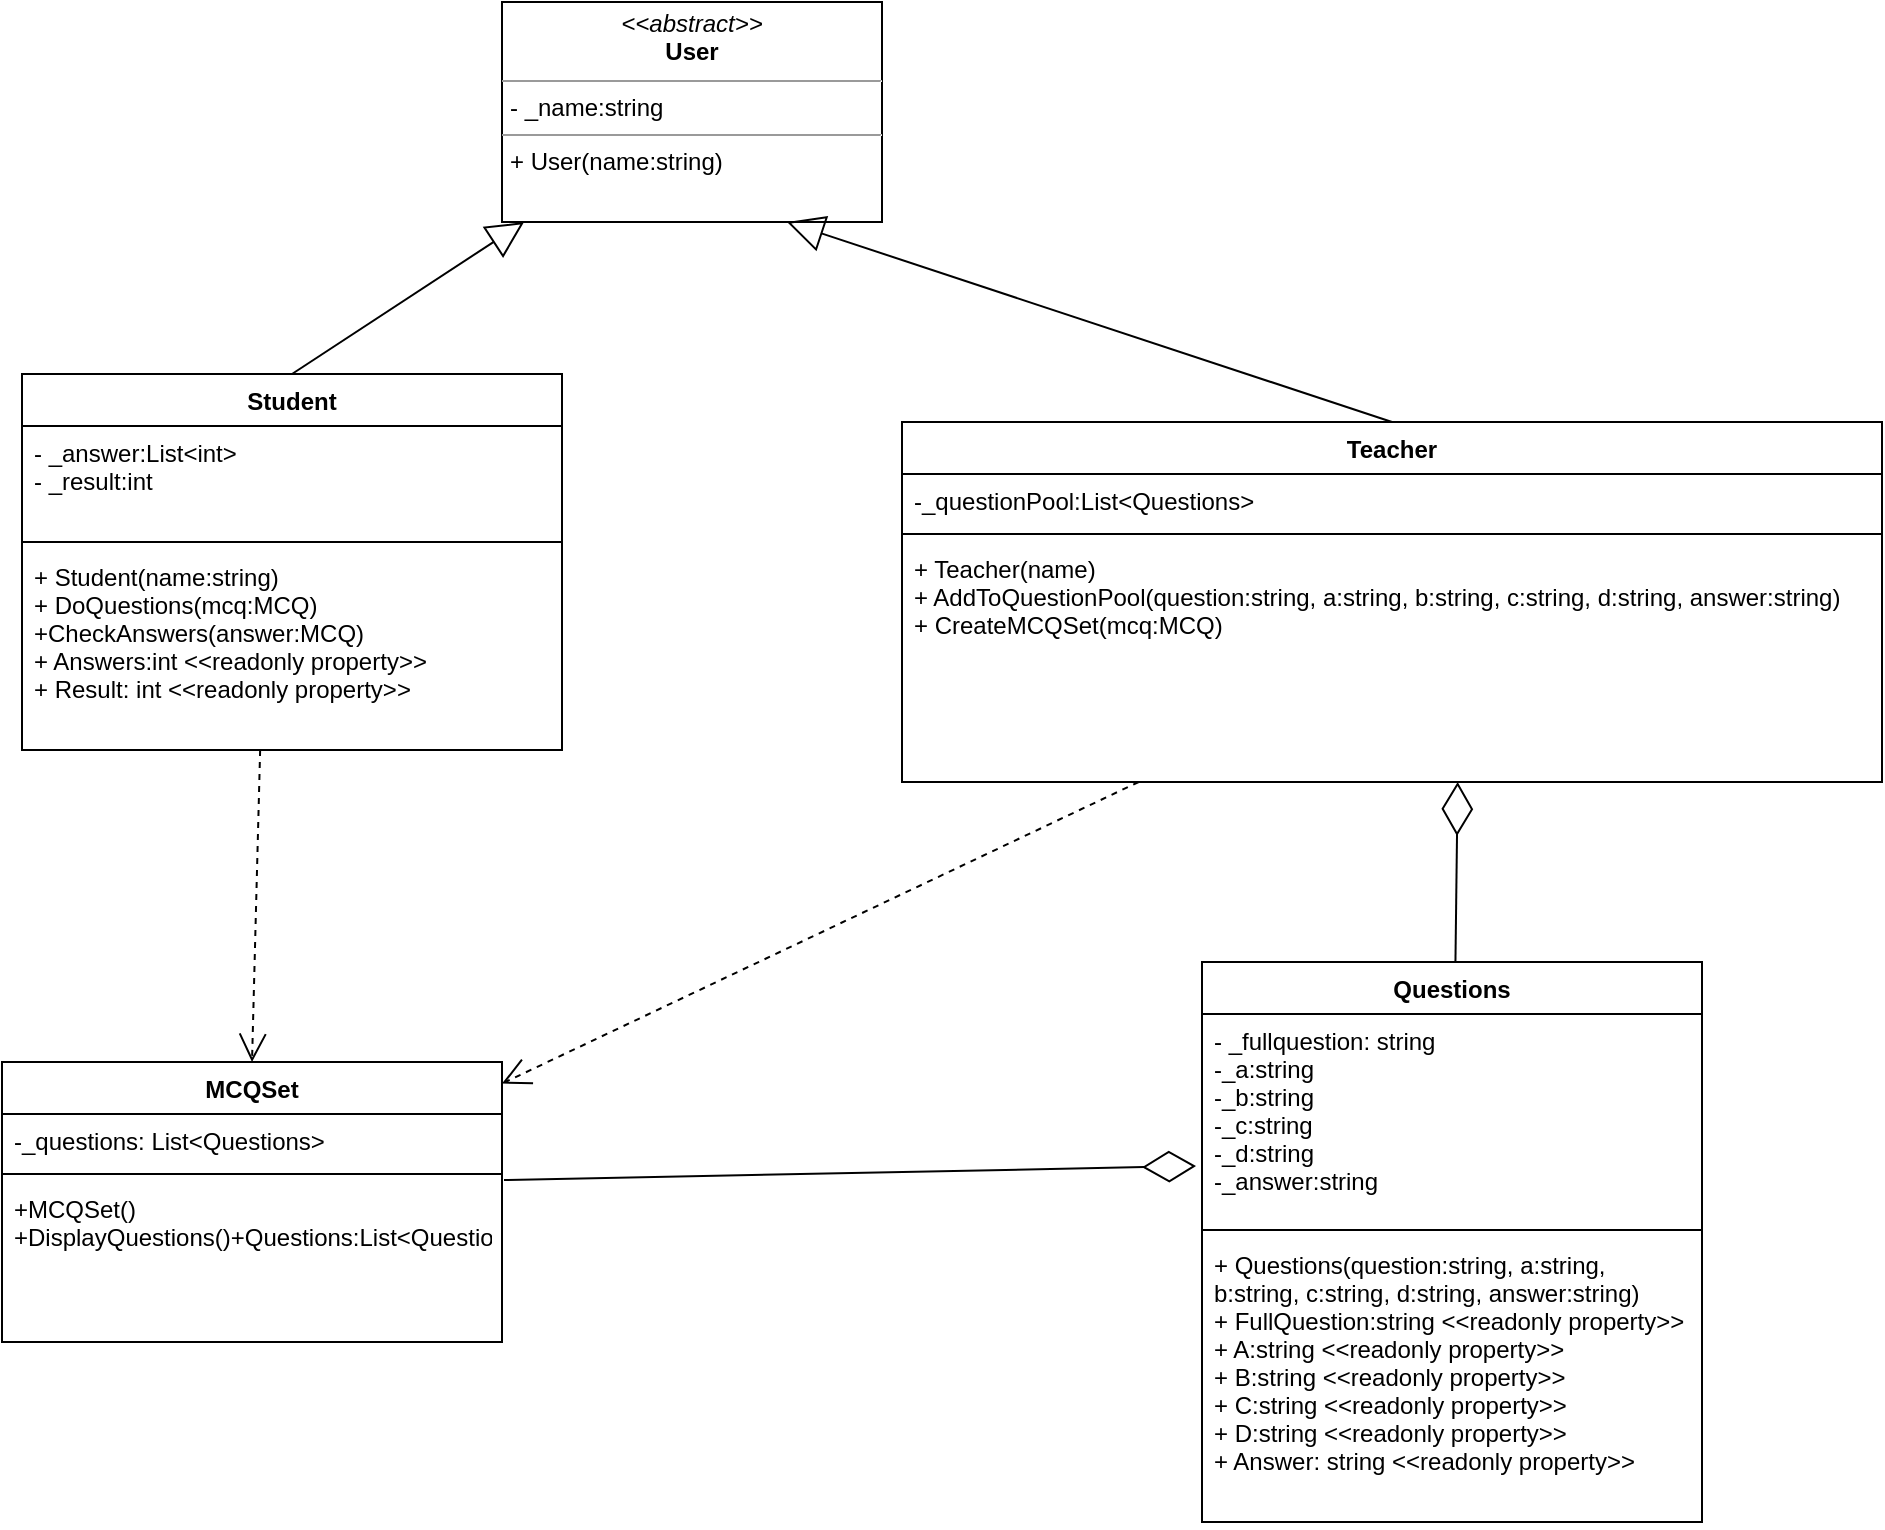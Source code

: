 <mxfile version="12.1.3" type="github" pages="1">
  <diagram id="66luMfSY360YQ58SDBbo" name="Page-1">
    <mxGraphModel dx="1408" dy="755" grid="1" gridSize="10" guides="1" tooltips="1" connect="1" arrows="1" fold="1" page="1" pageScale="1" pageWidth="1100" pageHeight="850" math="0" shadow="0">
      <root>
        <mxCell id="0"/>
        <mxCell id="1" parent="0"/>
        <mxCell id="S2djndltIK2n1eHrcPjO-1" value="&lt;p style=&quot;margin: 0px ; margin-top: 4px ; text-align: center&quot;&gt;&lt;i&gt;&amp;lt;&amp;lt;abstract&amp;gt;&amp;gt;&lt;/i&gt;&lt;br&gt;&lt;b&gt;User&lt;/b&gt;&lt;/p&gt;&lt;hr size=&quot;1&quot;&gt;&lt;p style=&quot;margin: 0px ; margin-left: 4px&quot;&gt;- _name:string&lt;br&gt;&lt;/p&gt;&lt;hr size=&quot;1&quot;&gt;&lt;p style=&quot;margin: 0px ; margin-left: 4px&quot;&gt;+ User(name:string)&lt;br&gt;&lt;/p&gt;" style="verticalAlign=top;align=left;overflow=fill;fontSize=12;fontFamily=Helvetica;html=1;" vertex="1" parent="1">
          <mxGeometry x="350" y="80" width="190" height="110" as="geometry"/>
        </mxCell>
        <mxCell id="S2djndltIK2n1eHrcPjO-2" value="Student" style="swimlane;fontStyle=1;align=center;verticalAlign=top;childLayout=stackLayout;horizontal=1;startSize=26;horizontalStack=0;resizeParent=1;resizeParentMax=0;resizeLast=0;collapsible=1;marginBottom=0;" vertex="1" parent="1">
          <mxGeometry x="110" y="266" width="270" height="188" as="geometry"/>
        </mxCell>
        <mxCell id="S2djndltIK2n1eHrcPjO-3" value="- _answer:List&lt;int&gt;&#xa;- _result:int" style="text;strokeColor=none;fillColor=none;align=left;verticalAlign=top;spacingLeft=4;spacingRight=4;overflow=hidden;rotatable=0;points=[[0,0.5],[1,0.5]];portConstraint=eastwest;" vertex="1" parent="S2djndltIK2n1eHrcPjO-2">
          <mxGeometry y="26" width="270" height="54" as="geometry"/>
        </mxCell>
        <mxCell id="S2djndltIK2n1eHrcPjO-4" value="" style="line;strokeWidth=1;fillColor=none;align=left;verticalAlign=middle;spacingTop=-1;spacingLeft=3;spacingRight=3;rotatable=0;labelPosition=right;points=[];portConstraint=eastwest;" vertex="1" parent="S2djndltIK2n1eHrcPjO-2">
          <mxGeometry y="80" width="270" height="8" as="geometry"/>
        </mxCell>
        <mxCell id="S2djndltIK2n1eHrcPjO-5" value="+ Student(name:string)&#xa;+ DoQuestions(mcq:MCQ)&#xa;+CheckAnswers(answer:MCQ)&#xa;+ Answers:int &lt;&lt;readonly property&gt;&gt;&#xa;+ Result: int &lt;&lt;readonly property&gt;&gt;&#xa;&#xa;" style="text;strokeColor=none;fillColor=none;align=left;verticalAlign=top;spacingLeft=4;spacingRight=4;overflow=hidden;rotatable=0;points=[[0,0.5],[1,0.5]];portConstraint=eastwest;" vertex="1" parent="S2djndltIK2n1eHrcPjO-2">
          <mxGeometry y="88" width="270" height="100" as="geometry"/>
        </mxCell>
        <mxCell id="S2djndltIK2n1eHrcPjO-10" value="Teacher" style="swimlane;fontStyle=1;align=center;verticalAlign=top;childLayout=stackLayout;horizontal=1;startSize=26;horizontalStack=0;resizeParent=1;resizeParentMax=0;resizeLast=0;collapsible=1;marginBottom=0;" vertex="1" parent="1">
          <mxGeometry x="550" y="290" width="490" height="180" as="geometry"/>
        </mxCell>
        <mxCell id="S2djndltIK2n1eHrcPjO-11" value="-_questionPool:List&lt;Questions&gt;" style="text;strokeColor=none;fillColor=none;align=left;verticalAlign=top;spacingLeft=4;spacingRight=4;overflow=hidden;rotatable=0;points=[[0,0.5],[1,0.5]];portConstraint=eastwest;" vertex="1" parent="S2djndltIK2n1eHrcPjO-10">
          <mxGeometry y="26" width="490" height="26" as="geometry"/>
        </mxCell>
        <mxCell id="S2djndltIK2n1eHrcPjO-12" value="" style="line;strokeWidth=1;fillColor=none;align=left;verticalAlign=middle;spacingTop=-1;spacingLeft=3;spacingRight=3;rotatable=0;labelPosition=right;points=[];portConstraint=eastwest;" vertex="1" parent="S2djndltIK2n1eHrcPjO-10">
          <mxGeometry y="52" width="490" height="8" as="geometry"/>
        </mxCell>
        <mxCell id="S2djndltIK2n1eHrcPjO-13" value="+ Teacher(name)&#xa;+ AddToQuestionPool(question:string, a:string, b:string, c:string, d:string, answer:string)&#xa;+ CreateMCQSet(mcq:MCQ)&#xa;" style="text;strokeColor=none;fillColor=none;align=left;verticalAlign=top;spacingLeft=4;spacingRight=4;overflow=hidden;rotatable=0;points=[[0,0.5],[1,0.5]];portConstraint=eastwest;" vertex="1" parent="S2djndltIK2n1eHrcPjO-10">
          <mxGeometry y="60" width="490" height="120" as="geometry"/>
        </mxCell>
        <mxCell id="S2djndltIK2n1eHrcPjO-14" value="MCQSet" style="swimlane;fontStyle=1;align=center;verticalAlign=top;childLayout=stackLayout;horizontal=1;startSize=26;horizontalStack=0;resizeParent=1;resizeParentMax=0;resizeLast=0;collapsible=1;marginBottom=0;" vertex="1" parent="1">
          <mxGeometry x="100" y="610" width="250" height="140" as="geometry"/>
        </mxCell>
        <mxCell id="S2djndltIK2n1eHrcPjO-15" value="-_questions: List&lt;Questions&gt;" style="text;strokeColor=none;fillColor=none;align=left;verticalAlign=top;spacingLeft=4;spacingRight=4;overflow=hidden;rotatable=0;points=[[0,0.5],[1,0.5]];portConstraint=eastwest;" vertex="1" parent="S2djndltIK2n1eHrcPjO-14">
          <mxGeometry y="26" width="250" height="26" as="geometry"/>
        </mxCell>
        <mxCell id="S2djndltIK2n1eHrcPjO-16" value="" style="line;strokeWidth=1;fillColor=none;align=left;verticalAlign=middle;spacingTop=-1;spacingLeft=3;spacingRight=3;rotatable=0;labelPosition=right;points=[];portConstraint=eastwest;" vertex="1" parent="S2djndltIK2n1eHrcPjO-14">
          <mxGeometry y="52" width="250" height="8" as="geometry"/>
        </mxCell>
        <mxCell id="S2djndltIK2n1eHrcPjO-17" value="+MCQSet()&#xa;+DisplayQuestions()+Questions:List&lt;Questions&gt; &lt;&lt;property&gt;&gt;&#xa;" style="text;strokeColor=none;fillColor=none;align=left;verticalAlign=top;spacingLeft=4;spacingRight=4;overflow=hidden;rotatable=0;points=[[0,0.5],[1,0.5]];portConstraint=eastwest;" vertex="1" parent="S2djndltIK2n1eHrcPjO-14">
          <mxGeometry y="60" width="250" height="80" as="geometry"/>
        </mxCell>
        <mxCell id="S2djndltIK2n1eHrcPjO-18" value="Questions" style="swimlane;fontStyle=1;align=center;verticalAlign=top;childLayout=stackLayout;horizontal=1;startSize=26;horizontalStack=0;resizeParent=1;resizeParentMax=0;resizeLast=0;collapsible=1;marginBottom=0;" vertex="1" parent="1">
          <mxGeometry x="700" y="560" width="250" height="280" as="geometry"/>
        </mxCell>
        <mxCell id="S2djndltIK2n1eHrcPjO-19" value="- _fullquestion: string&#xa;-_a:string&#xa;-_b:string&#xa;-_c:string&#xa;-_d:string&#xa;-_answer:string&#xa;" style="text;strokeColor=none;fillColor=none;align=left;verticalAlign=top;spacingLeft=4;spacingRight=4;overflow=hidden;rotatable=0;points=[[0,0.5],[1,0.5]];portConstraint=eastwest;" vertex="1" parent="S2djndltIK2n1eHrcPjO-18">
          <mxGeometry y="26" width="250" height="104" as="geometry"/>
        </mxCell>
        <mxCell id="S2djndltIK2n1eHrcPjO-20" value="" style="line;strokeWidth=1;fillColor=none;align=left;verticalAlign=middle;spacingTop=-1;spacingLeft=3;spacingRight=3;rotatable=0;labelPosition=right;points=[];portConstraint=eastwest;" vertex="1" parent="S2djndltIK2n1eHrcPjO-18">
          <mxGeometry y="130" width="250" height="8" as="geometry"/>
        </mxCell>
        <mxCell id="S2djndltIK2n1eHrcPjO-21" value="+ Questions(question:string, a:string, &#xa;b:string, c:string, d:string, answer:string)&#xa;+ FullQuestion:string &lt;&lt;readonly property&gt;&gt;&#xa;+ A:string &lt;&lt;readonly property&gt;&gt;&#xa;+ B:string &lt;&lt;readonly property&gt;&gt;&#xa;+ C:string &lt;&lt;readonly property&gt;&gt;&#xa;+ D:string &lt;&lt;readonly property&gt;&gt;&#xa;+ Answer: string &lt;&lt;readonly property&gt;&gt;&#xa;" style="text;strokeColor=none;fillColor=none;align=left;verticalAlign=top;spacingLeft=4;spacingRight=4;overflow=hidden;rotatable=0;points=[[0,0.5],[1,0.5]];portConstraint=eastwest;" vertex="1" parent="S2djndltIK2n1eHrcPjO-18">
          <mxGeometry y="138" width="250" height="142" as="geometry"/>
        </mxCell>
        <mxCell id="S2djndltIK2n1eHrcPjO-22" value="" style="endArrow=block;endSize=16;endFill=0;html=1;exitX=0.5;exitY=0;exitDx=0;exitDy=0;" edge="1" parent="1" source="S2djndltIK2n1eHrcPjO-2" target="S2djndltIK2n1eHrcPjO-1">
          <mxGeometry width="160" relative="1" as="geometry">
            <mxPoint x="145" y="220" as="sourcePoint"/>
            <mxPoint x="305" y="220" as="targetPoint"/>
          </mxGeometry>
        </mxCell>
        <mxCell id="S2djndltIK2n1eHrcPjO-23" value="" style="endArrow=block;endSize=16;endFill=0;html=1;exitX=0.5;exitY=0;exitDx=0;exitDy=0;entryX=0.75;entryY=1;entryDx=0;entryDy=0;" edge="1" parent="1" source="S2djndltIK2n1eHrcPjO-10" target="S2djndltIK2n1eHrcPjO-1">
          <mxGeometry width="160" relative="1" as="geometry">
            <mxPoint x="470" y="330" as="sourcePoint"/>
            <mxPoint x="630" y="220" as="targetPoint"/>
          </mxGeometry>
        </mxCell>
        <mxCell id="S2djndltIK2n1eHrcPjO-24" value="" style="endArrow=diamondThin;endFill=0;endSize=24;html=1;entryX=-0.012;entryY=0.731;entryDx=0;entryDy=0;entryPerimeter=0;exitX=1.004;exitY=-0.012;exitDx=0;exitDy=0;exitPerimeter=0;" edge="1" parent="1" source="S2djndltIK2n1eHrcPjO-17" target="S2djndltIK2n1eHrcPjO-19">
          <mxGeometry width="160" relative="1" as="geometry">
            <mxPoint x="350" y="644" as="sourcePoint"/>
            <mxPoint x="250" y="790" as="targetPoint"/>
          </mxGeometry>
        </mxCell>
        <mxCell id="S2djndltIK2n1eHrcPjO-25" value="" style="endArrow=open;endSize=12;dashed=1;html=1;" edge="1" parent="1" source="S2djndltIK2n1eHrcPjO-13" target="S2djndltIK2n1eHrcPjO-14">
          <mxGeometry width="160" relative="1" as="geometry">
            <mxPoint x="100" y="810" as="sourcePoint"/>
            <mxPoint x="260" y="810" as="targetPoint"/>
          </mxGeometry>
        </mxCell>
        <mxCell id="S2djndltIK2n1eHrcPjO-26" value="" style="endArrow=open;endSize=12;dashed=1;html=1;entryX=0.5;entryY=0;entryDx=0;entryDy=0;exitX=0.441;exitY=1;exitDx=0;exitDy=0;exitPerimeter=0;" edge="1" parent="1" source="S2djndltIK2n1eHrcPjO-5" target="S2djndltIK2n1eHrcPjO-14">
          <mxGeometry width="160" relative="1" as="geometry">
            <mxPoint x="631.552" y="440" as="sourcePoint"/>
            <mxPoint x="346.034" y="620" as="targetPoint"/>
          </mxGeometry>
        </mxCell>
        <mxCell id="S2djndltIK2n1eHrcPjO-27" value="" style="endArrow=diamondThin;endFill=0;endSize=24;html=1;entryX=0.567;entryY=1;entryDx=0;entryDy=0;entryPerimeter=0;" edge="1" parent="1" source="S2djndltIK2n1eHrcPjO-18" target="S2djndltIK2n1eHrcPjO-13">
          <mxGeometry width="160" relative="1" as="geometry">
            <mxPoint x="640" y="530" as="sourcePoint"/>
            <mxPoint x="260" y="810" as="targetPoint"/>
          </mxGeometry>
        </mxCell>
      </root>
    </mxGraphModel>
  </diagram>
</mxfile>
